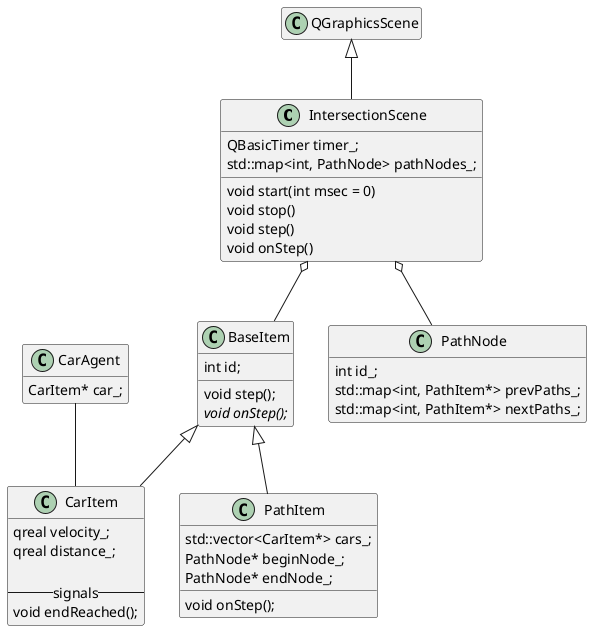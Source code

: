@startuml classes

hide empty members


class IntersectionScene {
    void start(int msec = 0)
    void stop()
    void step()
    void onStep()

    QBasicTimer timer_;
    std::map<int, PathNode> pathNodes_;
}

QGraphicsScene <|-- IntersectionScene

IntersectionScene o-- BaseItem

class BaseItem {
    void step();
    {abstract} void onStep();

    int id;
}

class CarItem {
    qreal velocity_;
    qreal distance_;

    --signals--
    void endReached();
}

BaseItem <|-- CarItem

class PathItem {
    void onStep();

    std::vector<CarItem*> cars_;
    PathNode* beginNode_;
    PathNode* endNode_;
}

BaseItem <|-- PathItem

class PathNode {
    int id_;
    std::map<int, PathItem*> prevPaths_;
    std::map<int, PathItem*> nextPaths_;
}

IntersectionScene o-- PathNode

class CarAgent {
    CarItem* car_;
}

CarAgent -- CarItem

@enduml